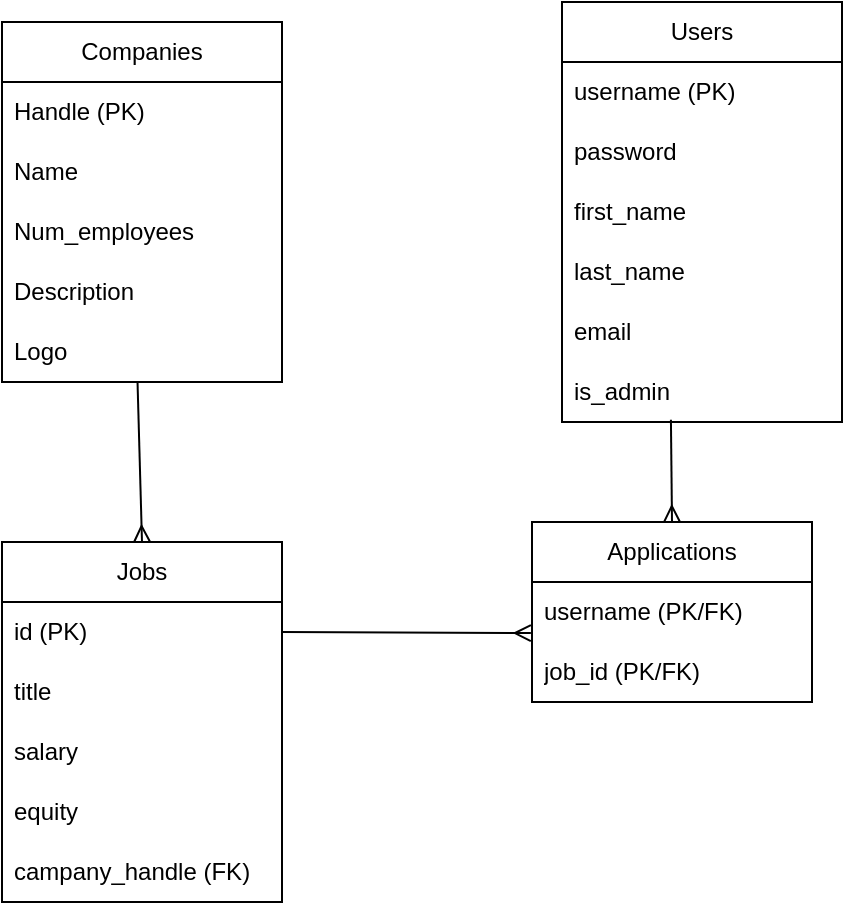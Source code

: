 <mxfile version="21.2.9" type="github">
  <diagram name="Page-1" id="q2hpYsWy5xgnj7VRi1Pq">
    <mxGraphModel dx="578" dy="857" grid="1" gridSize="10" guides="1" tooltips="1" connect="1" arrows="1" fold="1" page="1" pageScale="1" pageWidth="850" pageHeight="1100" math="0" shadow="0">
      <root>
        <mxCell id="0" />
        <mxCell id="1" parent="0" />
        <mxCell id="ks5K73qNFnXOEbrGeZcx-1" value="Companies" style="swimlane;fontStyle=0;childLayout=stackLayout;horizontal=1;startSize=30;horizontalStack=0;resizeParent=1;resizeParentMax=0;resizeLast=0;collapsible=1;marginBottom=0;whiteSpace=wrap;html=1;" vertex="1" parent="1">
          <mxGeometry x="90" y="170" width="140" height="180" as="geometry" />
        </mxCell>
        <mxCell id="ks5K73qNFnXOEbrGeZcx-2" value="Handle (PK)" style="text;strokeColor=none;fillColor=none;align=left;verticalAlign=middle;spacingLeft=4;spacingRight=4;overflow=hidden;points=[[0,0.5],[1,0.5]];portConstraint=eastwest;rotatable=0;whiteSpace=wrap;html=1;" vertex="1" parent="ks5K73qNFnXOEbrGeZcx-1">
          <mxGeometry y="30" width="140" height="30" as="geometry" />
        </mxCell>
        <mxCell id="ks5K73qNFnXOEbrGeZcx-3" value="Name" style="text;strokeColor=none;fillColor=none;align=left;verticalAlign=middle;spacingLeft=4;spacingRight=4;overflow=hidden;points=[[0,0.5],[1,0.5]];portConstraint=eastwest;rotatable=0;whiteSpace=wrap;html=1;" vertex="1" parent="ks5K73qNFnXOEbrGeZcx-1">
          <mxGeometry y="60" width="140" height="30" as="geometry" />
        </mxCell>
        <mxCell id="ks5K73qNFnXOEbrGeZcx-4" value="Num_employees" style="text;strokeColor=none;fillColor=none;align=left;verticalAlign=middle;spacingLeft=4;spacingRight=4;overflow=hidden;points=[[0,0.5],[1,0.5]];portConstraint=eastwest;rotatable=0;whiteSpace=wrap;html=1;" vertex="1" parent="ks5K73qNFnXOEbrGeZcx-1">
          <mxGeometry y="90" width="140" height="30" as="geometry" />
        </mxCell>
        <mxCell id="ks5K73qNFnXOEbrGeZcx-17" value="Description" style="text;strokeColor=none;fillColor=none;align=left;verticalAlign=middle;spacingLeft=4;spacingRight=4;overflow=hidden;points=[[0,0.5],[1,0.5]];portConstraint=eastwest;rotatable=0;whiteSpace=wrap;html=1;" vertex="1" parent="ks5K73qNFnXOEbrGeZcx-1">
          <mxGeometry y="120" width="140" height="30" as="geometry" />
        </mxCell>
        <mxCell id="ks5K73qNFnXOEbrGeZcx-18" value="Logo" style="text;strokeColor=none;fillColor=none;align=left;verticalAlign=middle;spacingLeft=4;spacingRight=4;overflow=hidden;points=[[0,0.5],[1,0.5]];portConstraint=eastwest;rotatable=0;whiteSpace=wrap;html=1;" vertex="1" parent="ks5K73qNFnXOEbrGeZcx-1">
          <mxGeometry y="150" width="140" height="30" as="geometry" />
        </mxCell>
        <mxCell id="ks5K73qNFnXOEbrGeZcx-5" value="Applications" style="swimlane;fontStyle=0;childLayout=stackLayout;horizontal=1;startSize=30;horizontalStack=0;resizeParent=1;resizeParentMax=0;resizeLast=0;collapsible=1;marginBottom=0;whiteSpace=wrap;html=1;" vertex="1" parent="1">
          <mxGeometry x="355" y="420" width="140" height="90" as="geometry" />
        </mxCell>
        <mxCell id="ks5K73qNFnXOEbrGeZcx-6" value="username (PK/FK)" style="text;strokeColor=none;fillColor=none;align=left;verticalAlign=middle;spacingLeft=4;spacingRight=4;overflow=hidden;points=[[0,0.5],[1,0.5]];portConstraint=eastwest;rotatable=0;whiteSpace=wrap;html=1;" vertex="1" parent="ks5K73qNFnXOEbrGeZcx-5">
          <mxGeometry y="30" width="140" height="30" as="geometry" />
        </mxCell>
        <mxCell id="ks5K73qNFnXOEbrGeZcx-7" value="job_id (PK/FK)" style="text;strokeColor=none;fillColor=none;align=left;verticalAlign=middle;spacingLeft=4;spacingRight=4;overflow=hidden;points=[[0,0.5],[1,0.5]];portConstraint=eastwest;rotatable=0;whiteSpace=wrap;html=1;" vertex="1" parent="ks5K73qNFnXOEbrGeZcx-5">
          <mxGeometry y="60" width="140" height="30" as="geometry" />
        </mxCell>
        <mxCell id="ks5K73qNFnXOEbrGeZcx-9" value="Jobs" style="swimlane;fontStyle=0;childLayout=stackLayout;horizontal=1;startSize=30;horizontalStack=0;resizeParent=1;resizeParentMax=0;resizeLast=0;collapsible=1;marginBottom=0;whiteSpace=wrap;html=1;" vertex="1" parent="1">
          <mxGeometry x="90" y="430" width="140" height="180" as="geometry" />
        </mxCell>
        <mxCell id="ks5K73qNFnXOEbrGeZcx-10" value="id (PK)" style="text;strokeColor=none;fillColor=none;align=left;verticalAlign=middle;spacingLeft=4;spacingRight=4;overflow=hidden;points=[[0,0.5],[1,0.5]];portConstraint=eastwest;rotatable=0;whiteSpace=wrap;html=1;" vertex="1" parent="ks5K73qNFnXOEbrGeZcx-9">
          <mxGeometry y="30" width="140" height="30" as="geometry" />
        </mxCell>
        <mxCell id="ks5K73qNFnXOEbrGeZcx-11" value="title" style="text;strokeColor=none;fillColor=none;align=left;verticalAlign=middle;spacingLeft=4;spacingRight=4;overflow=hidden;points=[[0,0.5],[1,0.5]];portConstraint=eastwest;rotatable=0;whiteSpace=wrap;html=1;" vertex="1" parent="ks5K73qNFnXOEbrGeZcx-9">
          <mxGeometry y="60" width="140" height="30" as="geometry" />
        </mxCell>
        <mxCell id="ks5K73qNFnXOEbrGeZcx-12" value="salary" style="text;strokeColor=none;fillColor=none;align=left;verticalAlign=middle;spacingLeft=4;spacingRight=4;overflow=hidden;points=[[0,0.5],[1,0.5]];portConstraint=eastwest;rotatable=0;whiteSpace=wrap;html=1;" vertex="1" parent="ks5K73qNFnXOEbrGeZcx-9">
          <mxGeometry y="90" width="140" height="30" as="geometry" />
        </mxCell>
        <mxCell id="ks5K73qNFnXOEbrGeZcx-24" value="equity" style="text;strokeColor=none;fillColor=none;align=left;verticalAlign=middle;spacingLeft=4;spacingRight=4;overflow=hidden;points=[[0,0.5],[1,0.5]];portConstraint=eastwest;rotatable=0;whiteSpace=wrap;html=1;" vertex="1" parent="ks5K73qNFnXOEbrGeZcx-9">
          <mxGeometry y="120" width="140" height="30" as="geometry" />
        </mxCell>
        <mxCell id="ks5K73qNFnXOEbrGeZcx-25" value="campany_handle (FK)" style="text;strokeColor=none;fillColor=none;align=left;verticalAlign=middle;spacingLeft=4;spacingRight=4;overflow=hidden;points=[[0,0.5],[1,0.5]];portConstraint=eastwest;rotatable=0;whiteSpace=wrap;html=1;" vertex="1" parent="ks5K73qNFnXOEbrGeZcx-9">
          <mxGeometry y="150" width="140" height="30" as="geometry" />
        </mxCell>
        <mxCell id="ks5K73qNFnXOEbrGeZcx-13" value="Users" style="swimlane;fontStyle=0;childLayout=stackLayout;horizontal=1;startSize=30;horizontalStack=0;resizeParent=1;resizeParentMax=0;resizeLast=0;collapsible=1;marginBottom=0;whiteSpace=wrap;html=1;" vertex="1" parent="1">
          <mxGeometry x="370" y="160" width="140" height="210" as="geometry" />
        </mxCell>
        <mxCell id="ks5K73qNFnXOEbrGeZcx-14" value="username (PK)" style="text;strokeColor=none;fillColor=none;align=left;verticalAlign=middle;spacingLeft=4;spacingRight=4;overflow=hidden;points=[[0,0.5],[1,0.5]];portConstraint=eastwest;rotatable=0;whiteSpace=wrap;html=1;" vertex="1" parent="ks5K73qNFnXOEbrGeZcx-13">
          <mxGeometry y="30" width="140" height="30" as="geometry" />
        </mxCell>
        <mxCell id="ks5K73qNFnXOEbrGeZcx-15" value="password" style="text;strokeColor=none;fillColor=none;align=left;verticalAlign=middle;spacingLeft=4;spacingRight=4;overflow=hidden;points=[[0,0.5],[1,0.5]];portConstraint=eastwest;rotatable=0;whiteSpace=wrap;html=1;" vertex="1" parent="ks5K73qNFnXOEbrGeZcx-13">
          <mxGeometry y="60" width="140" height="30" as="geometry" />
        </mxCell>
        <mxCell id="ks5K73qNFnXOEbrGeZcx-16" value="first_name" style="text;strokeColor=none;fillColor=none;align=left;verticalAlign=middle;spacingLeft=4;spacingRight=4;overflow=hidden;points=[[0,0.5],[1,0.5]];portConstraint=eastwest;rotatable=0;whiteSpace=wrap;html=1;" vertex="1" parent="ks5K73qNFnXOEbrGeZcx-13">
          <mxGeometry y="90" width="140" height="30" as="geometry" />
        </mxCell>
        <mxCell id="ks5K73qNFnXOEbrGeZcx-19" value="last_name&lt;br&gt;" style="text;strokeColor=none;fillColor=none;align=left;verticalAlign=middle;spacingLeft=4;spacingRight=4;overflow=hidden;points=[[0,0.5],[1,0.5]];portConstraint=eastwest;rotatable=0;whiteSpace=wrap;html=1;" vertex="1" parent="ks5K73qNFnXOEbrGeZcx-13">
          <mxGeometry y="120" width="140" height="30" as="geometry" />
        </mxCell>
        <mxCell id="ks5K73qNFnXOEbrGeZcx-20" value="email" style="text;strokeColor=none;fillColor=none;align=left;verticalAlign=middle;spacingLeft=4;spacingRight=4;overflow=hidden;points=[[0,0.5],[1,0.5]];portConstraint=eastwest;rotatable=0;whiteSpace=wrap;html=1;" vertex="1" parent="ks5K73qNFnXOEbrGeZcx-13">
          <mxGeometry y="150" width="140" height="30" as="geometry" />
        </mxCell>
        <mxCell id="ks5K73qNFnXOEbrGeZcx-21" value="is_admin" style="text;strokeColor=none;fillColor=none;align=left;verticalAlign=middle;spacingLeft=4;spacingRight=4;overflow=hidden;points=[[0,0.5],[1,0.5]];portConstraint=eastwest;rotatable=0;whiteSpace=wrap;html=1;" vertex="1" parent="ks5K73qNFnXOEbrGeZcx-13">
          <mxGeometry y="180" width="140" height="30" as="geometry" />
        </mxCell>
        <mxCell id="ks5K73qNFnXOEbrGeZcx-22" value="" style="endArrow=ERmany;html=1;rounded=0;exitX=0.484;exitY=1;exitDx=0;exitDy=0;exitPerimeter=0;entryX=0.5;entryY=0;entryDx=0;entryDy=0;endFill=0;" edge="1" parent="1" source="ks5K73qNFnXOEbrGeZcx-18" target="ks5K73qNFnXOEbrGeZcx-9">
          <mxGeometry width="50" height="50" relative="1" as="geometry">
            <mxPoint x="280" y="460" as="sourcePoint" />
            <mxPoint x="330" y="410" as="targetPoint" />
          </mxGeometry>
        </mxCell>
        <mxCell id="ks5K73qNFnXOEbrGeZcx-23" value="" style="endArrow=ERmany;html=1;rounded=0;exitX=0.389;exitY=0.963;exitDx=0;exitDy=0;exitPerimeter=0;entryX=0.5;entryY=0;entryDx=0;entryDy=0;endFill=0;" edge="1" parent="1" source="ks5K73qNFnXOEbrGeZcx-21" target="ks5K73qNFnXOEbrGeZcx-5">
          <mxGeometry width="50" height="50" relative="1" as="geometry">
            <mxPoint x="280" y="460" as="sourcePoint" />
            <mxPoint x="330" y="410" as="targetPoint" />
          </mxGeometry>
        </mxCell>
        <mxCell id="ks5K73qNFnXOEbrGeZcx-26" value="" style="endArrow=ERmany;html=1;rounded=0;exitX=1;exitY=0.5;exitDx=0;exitDy=0;entryX=-0.004;entryY=-0.148;entryDx=0;entryDy=0;entryPerimeter=0;endFill=0;" edge="1" parent="1" source="ks5K73qNFnXOEbrGeZcx-10" target="ks5K73qNFnXOEbrGeZcx-7">
          <mxGeometry width="50" height="50" relative="1" as="geometry">
            <mxPoint x="280" y="460" as="sourcePoint" />
            <mxPoint x="330" y="410" as="targetPoint" />
          </mxGeometry>
        </mxCell>
      </root>
    </mxGraphModel>
  </diagram>
</mxfile>
